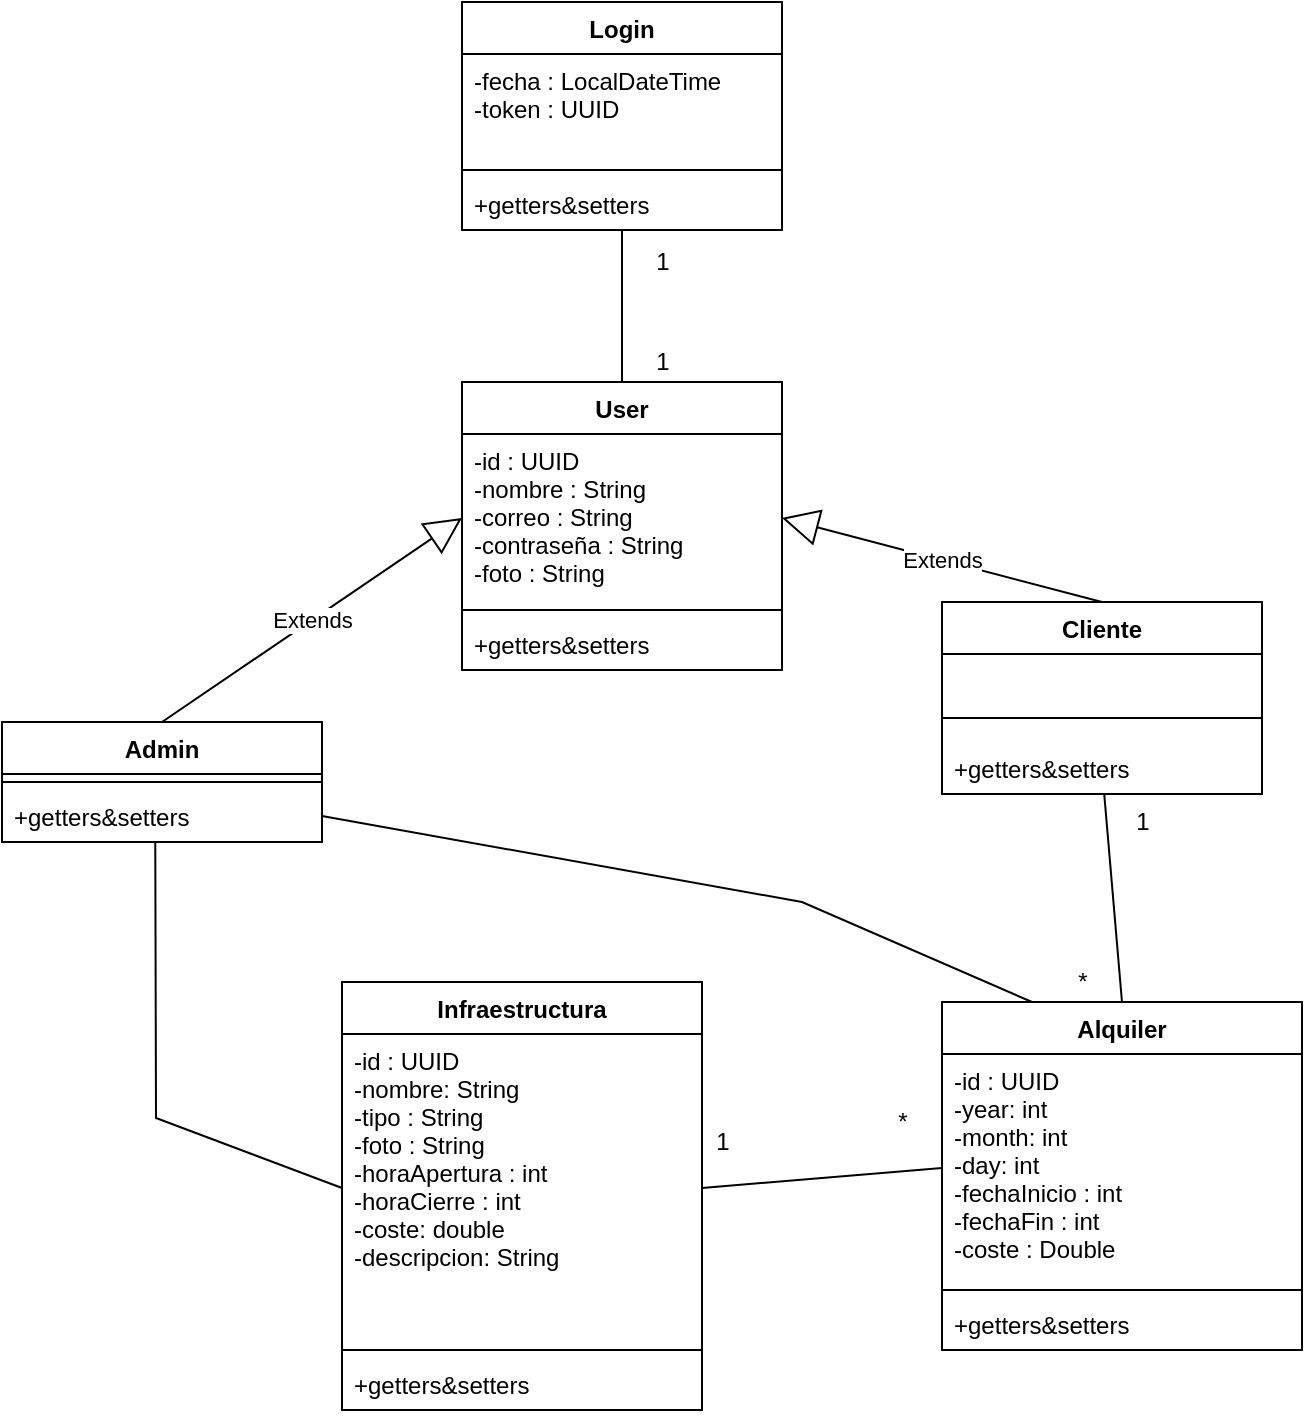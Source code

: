 <mxfile version="16.6.7" type="device"><diagram id="AAYpdS54LzfrMDJUuCrO" name="Page-1"><mxGraphModel dx="1662" dy="1931" grid="1" gridSize="10" guides="1" tooltips="1" connect="1" arrows="1" fold="1" page="1" pageScale="1" pageWidth="827" pageHeight="1169" math="0" shadow="0"><root><mxCell id="0"/><mxCell id="1" parent="0"/><mxCell id="HhJSG8R3k3dLsdH0OaCU-1" value="User" style="swimlane;fontStyle=1;align=center;verticalAlign=top;childLayout=stackLayout;horizontal=1;startSize=26;horizontalStack=0;resizeParent=1;resizeParentMax=0;resizeLast=0;collapsible=1;marginBottom=0;" parent="1" vertex="1"><mxGeometry x="320" y="20" width="160" height="144" as="geometry"/></mxCell><mxCell id="HhJSG8R3k3dLsdH0OaCU-2" value="-id : UUID&#10;-nombre : String&#10;-correo : String&#10;-contraseña : String&#10;-foto : String&#10;" style="text;strokeColor=none;fillColor=none;align=left;verticalAlign=top;spacingLeft=4;spacingRight=4;overflow=hidden;rotatable=0;points=[[0,0.5],[1,0.5]];portConstraint=eastwest;" parent="HhJSG8R3k3dLsdH0OaCU-1" vertex="1"><mxGeometry y="26" width="160" height="84" as="geometry"/></mxCell><mxCell id="HhJSG8R3k3dLsdH0OaCU-3" value="" style="line;strokeWidth=1;fillColor=none;align=left;verticalAlign=middle;spacingTop=-1;spacingLeft=3;spacingRight=3;rotatable=0;labelPosition=right;points=[];portConstraint=eastwest;" parent="HhJSG8R3k3dLsdH0OaCU-1" vertex="1"><mxGeometry y="110" width="160" height="8" as="geometry"/></mxCell><mxCell id="HhJSG8R3k3dLsdH0OaCU-4" value="+getters&amp;setters" style="text;strokeColor=none;fillColor=none;align=left;verticalAlign=top;spacingLeft=4;spacingRight=4;overflow=hidden;rotatable=0;points=[[0,0.5],[1,0.5]];portConstraint=eastwest;" parent="HhJSG8R3k3dLsdH0OaCU-1" vertex="1"><mxGeometry y="118" width="160" height="26" as="geometry"/></mxCell><mxCell id="HhJSG8R3k3dLsdH0OaCU-5" value="Admin" style="swimlane;fontStyle=1;align=center;verticalAlign=top;childLayout=stackLayout;horizontal=1;startSize=26;horizontalStack=0;resizeParent=1;resizeParentMax=0;resizeLast=0;collapsible=1;marginBottom=0;" parent="1" vertex="1"><mxGeometry x="90" y="190" width="160" height="60" as="geometry"/></mxCell><mxCell id="HhJSG8R3k3dLsdH0OaCU-7" value="" style="line;strokeWidth=1;fillColor=none;align=left;verticalAlign=middle;spacingTop=-1;spacingLeft=3;spacingRight=3;rotatable=0;labelPosition=right;points=[];portConstraint=eastwest;" parent="HhJSG8R3k3dLsdH0OaCU-5" vertex="1"><mxGeometry y="26" width="160" height="8" as="geometry"/></mxCell><mxCell id="HhJSG8R3k3dLsdH0OaCU-8" value="+getters&amp;setters" style="text;strokeColor=none;fillColor=none;align=left;verticalAlign=top;spacingLeft=4;spacingRight=4;overflow=hidden;rotatable=0;points=[[0,0.5],[1,0.5]];portConstraint=eastwest;" parent="HhJSG8R3k3dLsdH0OaCU-5" vertex="1"><mxGeometry y="34" width="160" height="26" as="geometry"/></mxCell><mxCell id="HhJSG8R3k3dLsdH0OaCU-9" value="Login" style="swimlane;fontStyle=1;align=center;verticalAlign=top;childLayout=stackLayout;horizontal=1;startSize=26;horizontalStack=0;resizeParent=1;resizeParentMax=0;resizeLast=0;collapsible=1;marginBottom=0;" parent="1" vertex="1"><mxGeometry x="320" y="-170" width="160" height="114" as="geometry"/></mxCell><mxCell id="HhJSG8R3k3dLsdH0OaCU-10" value="-fecha : LocalDateTime&#10;-token : UUID&#10;" style="text;strokeColor=none;fillColor=none;align=left;verticalAlign=top;spacingLeft=4;spacingRight=4;overflow=hidden;rotatable=0;points=[[0,0.5],[1,0.5]];portConstraint=eastwest;" parent="HhJSG8R3k3dLsdH0OaCU-9" vertex="1"><mxGeometry y="26" width="160" height="54" as="geometry"/></mxCell><mxCell id="HhJSG8R3k3dLsdH0OaCU-11" value="" style="line;strokeWidth=1;fillColor=none;align=left;verticalAlign=middle;spacingTop=-1;spacingLeft=3;spacingRight=3;rotatable=0;labelPosition=right;points=[];portConstraint=eastwest;" parent="HhJSG8R3k3dLsdH0OaCU-9" vertex="1"><mxGeometry y="80" width="160" height="8" as="geometry"/></mxCell><mxCell id="HhJSG8R3k3dLsdH0OaCU-12" value="+getters&amp;setters" style="text;strokeColor=none;fillColor=none;align=left;verticalAlign=top;spacingLeft=4;spacingRight=4;overflow=hidden;rotatable=0;points=[[0,0.5],[1,0.5]];portConstraint=eastwest;" parent="HhJSG8R3k3dLsdH0OaCU-9" vertex="1"><mxGeometry y="88" width="160" height="26" as="geometry"/></mxCell><mxCell id="HhJSG8R3k3dLsdH0OaCU-13" value="Cliente" style="swimlane;fontStyle=1;align=center;verticalAlign=top;childLayout=stackLayout;horizontal=1;startSize=26;horizontalStack=0;resizeParent=1;resizeParentMax=0;resizeLast=0;collapsible=1;marginBottom=0;" parent="1" vertex="1"><mxGeometry x="560" y="130" width="160" height="96" as="geometry"/></mxCell><mxCell id="u9EcazWA8mv0JpNb0_Rq-2" value="&lt;br&gt;" style="text;html=1;align=left;verticalAlign=middle;resizable=0;points=[];autosize=1;strokeColor=none;fillColor=none;" parent="HhJSG8R3k3dLsdH0OaCU-13" vertex="1"><mxGeometry y="26" width="160" height="20" as="geometry"/></mxCell><mxCell id="HhJSG8R3k3dLsdH0OaCU-15" value="" style="line;strokeWidth=1;fillColor=none;align=left;verticalAlign=middle;spacingTop=-1;spacingLeft=3;spacingRight=3;rotatable=0;labelPosition=right;points=[];portConstraint=eastwest;" parent="HhJSG8R3k3dLsdH0OaCU-13" vertex="1"><mxGeometry y="46" width="160" height="24" as="geometry"/></mxCell><mxCell id="HhJSG8R3k3dLsdH0OaCU-25" value="+getters&amp;setters" style="text;strokeColor=none;fillColor=none;align=left;verticalAlign=top;spacingLeft=4;spacingRight=4;overflow=hidden;rotatable=0;points=[[0,0.5],[1,0.5]];portConstraint=eastwest;" parent="HhJSG8R3k3dLsdH0OaCU-13" vertex="1"><mxGeometry y="70" width="160" height="26" as="geometry"/></mxCell><mxCell id="HhJSG8R3k3dLsdH0OaCU-17" value="Infraestructura" style="swimlane;fontStyle=1;align=center;verticalAlign=top;childLayout=stackLayout;horizontal=1;startSize=26;horizontalStack=0;resizeParent=1;resizeParentMax=0;resizeLast=0;collapsible=1;marginBottom=0;" parent="1" vertex="1"><mxGeometry x="260" y="320" width="180" height="214" as="geometry"/></mxCell><mxCell id="HhJSG8R3k3dLsdH0OaCU-18" value="-id : UUID&#10;-nombre: String&#10;-tipo : String&#10;-foto : String&#10;-horaApertura : int&#10;-horaCierre : int&#10;-coste: double&#10;-descripcion: String&#10;&#10;" style="text;strokeColor=none;fillColor=none;align=left;verticalAlign=top;spacingLeft=4;spacingRight=4;overflow=hidden;rotatable=0;points=[[0,0.5],[1,0.5]];portConstraint=eastwest;" parent="HhJSG8R3k3dLsdH0OaCU-17" vertex="1"><mxGeometry y="26" width="180" height="154" as="geometry"/></mxCell><mxCell id="HhJSG8R3k3dLsdH0OaCU-19" value="" style="line;strokeWidth=1;fillColor=none;align=left;verticalAlign=middle;spacingTop=-1;spacingLeft=3;spacingRight=3;rotatable=0;labelPosition=right;points=[];portConstraint=eastwest;" parent="HhJSG8R3k3dLsdH0OaCU-17" vertex="1"><mxGeometry y="180" width="180" height="8" as="geometry"/></mxCell><mxCell id="HhJSG8R3k3dLsdH0OaCU-20" value="+getters&amp;setters" style="text;strokeColor=none;fillColor=none;align=left;verticalAlign=top;spacingLeft=4;spacingRight=4;overflow=hidden;rotatable=0;points=[[0,0.5],[1,0.5]];portConstraint=eastwest;" parent="HhJSG8R3k3dLsdH0OaCU-17" vertex="1"><mxGeometry y="188" width="180" height="26" as="geometry"/></mxCell><mxCell id="HhJSG8R3k3dLsdH0OaCU-21" value="Alquiler" style="swimlane;fontStyle=1;align=center;verticalAlign=top;childLayout=stackLayout;horizontal=1;startSize=26;horizontalStack=0;resizeParent=1;resizeParentMax=0;resizeLast=0;collapsible=1;marginBottom=0;" parent="1" vertex="1"><mxGeometry x="560" y="330" width="180" height="174" as="geometry"/></mxCell><mxCell id="HhJSG8R3k3dLsdH0OaCU-22" value="-id : UUID&#10;-year: int&#10;-month: int&#10;-day: int&#10;-fechaInicio : int&#10;-fechaFin : int&#10;-coste : Double&#10;" style="text;strokeColor=none;fillColor=none;align=left;verticalAlign=top;spacingLeft=4;spacingRight=4;overflow=hidden;rotatable=0;points=[[0,0.5],[1,0.5]];portConstraint=eastwest;" parent="HhJSG8R3k3dLsdH0OaCU-21" vertex="1"><mxGeometry y="26" width="180" height="114" as="geometry"/></mxCell><mxCell id="HhJSG8R3k3dLsdH0OaCU-23" value="" style="line;strokeWidth=1;fillColor=none;align=left;verticalAlign=middle;spacingTop=-1;spacingLeft=3;spacingRight=3;rotatable=0;labelPosition=right;points=[];portConstraint=eastwest;" parent="HhJSG8R3k3dLsdH0OaCU-21" vertex="1"><mxGeometry y="140" width="180" height="8" as="geometry"/></mxCell><mxCell id="HhJSG8R3k3dLsdH0OaCU-24" value="+getters&amp;setters" style="text;strokeColor=none;fillColor=none;align=left;verticalAlign=top;spacingLeft=4;spacingRight=4;overflow=hidden;rotatable=0;points=[[0,0.5],[1,0.5]];portConstraint=eastwest;" parent="HhJSG8R3k3dLsdH0OaCU-21" vertex="1"><mxGeometry y="148" width="180" height="26" as="geometry"/></mxCell><mxCell id="HhJSG8R3k3dLsdH0OaCU-27" value="Extends" style="endArrow=block;endSize=16;endFill=0;html=1;rounded=0;exitX=0.5;exitY=0;exitDx=0;exitDy=0;entryX=1;entryY=0.5;entryDx=0;entryDy=0;" parent="1" source="HhJSG8R3k3dLsdH0OaCU-13" target="HhJSG8R3k3dLsdH0OaCU-2" edge="1"><mxGeometry width="160" relative="1" as="geometry"><mxPoint x="540" y="86.58" as="sourcePoint"/><mxPoint x="590" y="50" as="targetPoint"/></mxGeometry></mxCell><mxCell id="HhJSG8R3k3dLsdH0OaCU-28" value="Extends" style="endArrow=block;endSize=16;endFill=0;html=1;rounded=0;exitX=0.5;exitY=0;exitDx=0;exitDy=0;entryX=0;entryY=0.5;entryDx=0;entryDy=0;" parent="1" source="HhJSG8R3k3dLsdH0OaCU-5" target="HhJSG8R3k3dLsdH0OaCU-2" edge="1"><mxGeometry width="160" relative="1" as="geometry"><mxPoint x="110" y="120" as="sourcePoint"/><mxPoint x="170" y="50" as="targetPoint"/></mxGeometry></mxCell><mxCell id="HhJSG8R3k3dLsdH0OaCU-29" value="" style="endArrow=none;html=1;rounded=0;exitX=0.5;exitY=0;exitDx=0;exitDy=0;" parent="1" source="HhJSG8R3k3dLsdH0OaCU-1" target="HhJSG8R3k3dLsdH0OaCU-12" edge="1"><mxGeometry width="50" height="50" relative="1" as="geometry"><mxPoint x="350" as="sourcePoint"/><mxPoint x="400" y="-50" as="targetPoint"/></mxGeometry></mxCell><mxCell id="HhJSG8R3k3dLsdH0OaCU-31" value="" style="endArrow=none;html=1;rounded=0;exitX=0.5;exitY=0;exitDx=0;exitDy=0;" parent="1" source="HhJSG8R3k3dLsdH0OaCU-21" target="HhJSG8R3k3dLsdH0OaCU-25" edge="1"><mxGeometry width="50" height="50" relative="1" as="geometry"><mxPoint x="570" y="320" as="sourcePoint"/><mxPoint x="620" y="270" as="targetPoint"/></mxGeometry></mxCell><mxCell id="HhJSG8R3k3dLsdH0OaCU-32" value="" style="endArrow=none;html=1;rounded=0;exitX=1;exitY=0.5;exitDx=0;exitDy=0;entryX=0;entryY=0.5;entryDx=0;entryDy=0;" parent="1" source="HhJSG8R3k3dLsdH0OaCU-18" target="HhJSG8R3k3dLsdH0OaCU-22" edge="1"><mxGeometry width="50" height="50" relative="1" as="geometry"><mxPoint x="460" y="412" as="sourcePoint"/><mxPoint x="510" y="362" as="targetPoint"/></mxGeometry></mxCell><mxCell id="HhJSG8R3k3dLsdH0OaCU-33" value="1" style="text;html=1;align=center;verticalAlign=middle;resizable=0;points=[];autosize=1;strokeColor=none;fillColor=none;" parent="1" vertex="1"><mxGeometry x="440" y="390" width="20" height="20" as="geometry"/></mxCell><mxCell id="HhJSG8R3k3dLsdH0OaCU-34" value="*" style="text;html=1;align=center;verticalAlign=middle;resizable=0;points=[];autosize=1;strokeColor=none;fillColor=none;" parent="1" vertex="1"><mxGeometry x="530" y="380" width="20" height="20" as="geometry"/></mxCell><mxCell id="HhJSG8R3k3dLsdH0OaCU-35" value="*" style="text;html=1;align=center;verticalAlign=middle;resizable=0;points=[];autosize=1;strokeColor=none;fillColor=none;" parent="1" vertex="1"><mxGeometry x="620" y="310" width="20" height="20" as="geometry"/></mxCell><mxCell id="HhJSG8R3k3dLsdH0OaCU-36" value="1" style="text;html=1;align=center;verticalAlign=middle;resizable=0;points=[];autosize=1;strokeColor=none;fillColor=none;" parent="1" vertex="1"><mxGeometry x="650" y="230" width="20" height="20" as="geometry"/></mxCell><mxCell id="2XDhZodCKaeBFX6fJ5jR-1" value="" style="endArrow=none;html=1;rounded=0;entryX=0.479;entryY=1.02;entryDx=0;entryDy=0;entryPerimeter=0;exitX=0;exitY=0.5;exitDx=0;exitDy=0;" parent="1" source="HhJSG8R3k3dLsdH0OaCU-18" target="HhJSG8R3k3dLsdH0OaCU-8" edge="1"><mxGeometry width="50" height="50" relative="1" as="geometry"><mxPoint x="120" y="380" as="sourcePoint"/><mxPoint x="170" y="330" as="targetPoint"/><Array as="points"><mxPoint x="167" y="388"/></Array></mxGeometry></mxCell><mxCell id="2XDhZodCKaeBFX6fJ5jR-2" value="" style="endArrow=none;html=1;rounded=0;exitX=1;exitY=0.5;exitDx=0;exitDy=0;entryX=0.25;entryY=0;entryDx=0;entryDy=0;" parent="1" source="HhJSG8R3k3dLsdH0OaCU-8" target="HhJSG8R3k3dLsdH0OaCU-21" edge="1"><mxGeometry width="50" height="50" relative="1" as="geometry"><mxPoint x="320" y="300" as="sourcePoint"/><mxPoint x="370" y="250" as="targetPoint"/><Array as="points"><mxPoint x="490" y="280"/></Array></mxGeometry></mxCell><mxCell id="u9EcazWA8mv0JpNb0_Rq-3" value="1" style="text;html=1;align=center;verticalAlign=middle;resizable=0;points=[];autosize=1;strokeColor=none;fillColor=none;" parent="1" vertex="1"><mxGeometry x="410" y="-50" width="20" height="20" as="geometry"/></mxCell><mxCell id="u9EcazWA8mv0JpNb0_Rq-4" value="1" style="text;html=1;align=center;verticalAlign=middle;resizable=0;points=[];autosize=1;strokeColor=none;fillColor=none;" parent="1" vertex="1"><mxGeometry x="410" width="20" height="20" as="geometry"/></mxCell></root></mxGraphModel></diagram></mxfile>